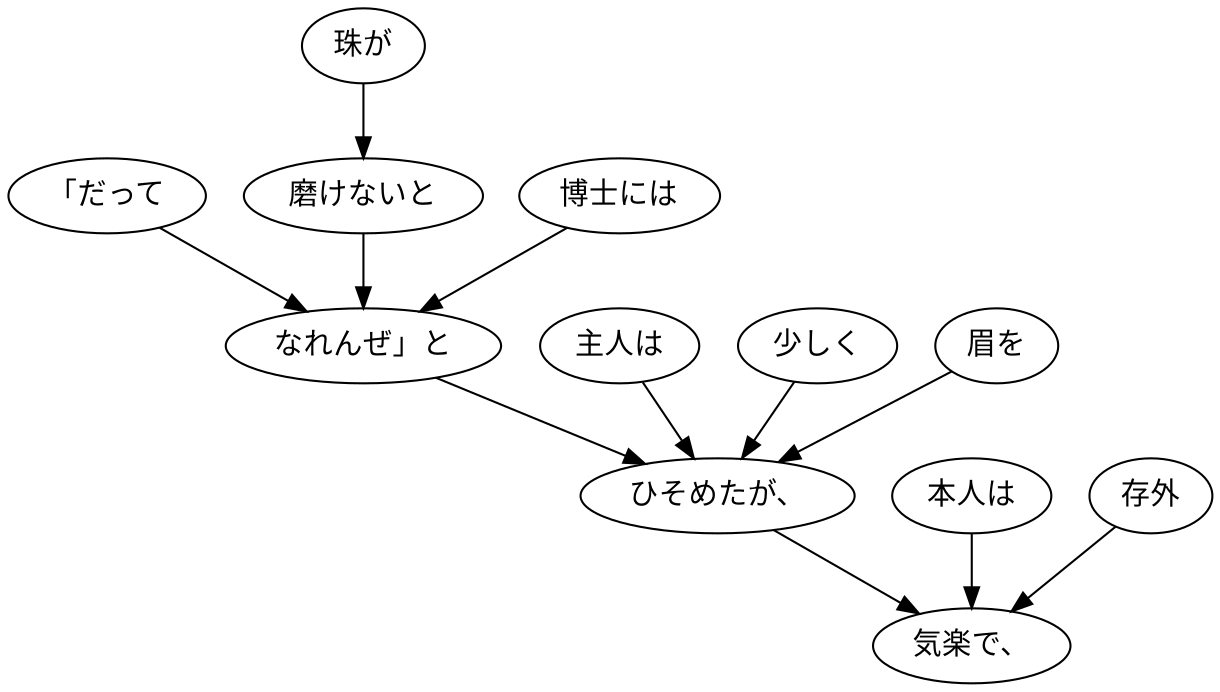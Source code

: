 digraph graph8392 {
	node0 [label="「だって"];
	node1 [label="珠が"];
	node2 [label="磨けないと"];
	node3 [label="博士には"];
	node4 [label="なれんぜ」と"];
	node5 [label="主人は"];
	node6 [label="少しく"];
	node7 [label="眉を"];
	node8 [label="ひそめたが、"];
	node9 [label="本人は"];
	node10 [label="存外"];
	node11 [label="気楽で、"];
	node0 -> node4;
	node1 -> node2;
	node2 -> node4;
	node3 -> node4;
	node4 -> node8;
	node5 -> node8;
	node6 -> node8;
	node7 -> node8;
	node8 -> node11;
	node9 -> node11;
	node10 -> node11;
}

